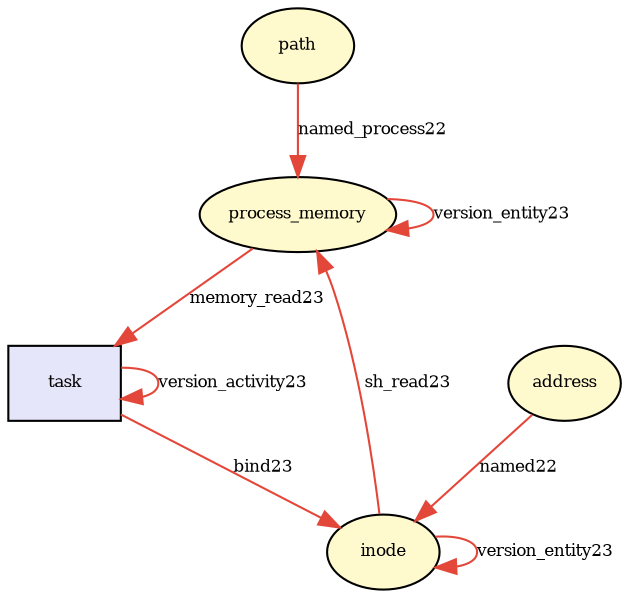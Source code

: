 digraph RGL__DirectedAdjacencyGraph {path[fontsize = 8,label = "path",shape = ellipse, fillcolor="#fffacd", style = filled]

process_memory[fontsize = 8,label = "process_memory",shape = ellipse, fillcolor="#fffacd", style = filled]

path -> process_memory[fontsize = 8,label = "named_process22", color="#e3473a"]

address[fontsize = 8,label = "address",shape = ellipse, fillcolor="#fffacd", style = filled]

inode[fontsize = 8,label = "inode",shape = ellipse, fillcolor="#fffacd", style = filled]

address -> inode[fontsize = 8,label = "named22", color="#e3473a"]

process_memory -> process_memory[fontsize = 8,label = "version_entity23", color="#e3473a"]

inode -> process_memory[fontsize = 8,label = "sh_read23", color="#e3473a"]

task[fontsize = 8,label = "task",shape = rectangle, fillcolor="#e6e6fa", style = filled]

task -> task[fontsize = 8,label = "version_activity23", color="#e3473a"]

process_memory -> task[fontsize = 8,label = "memory_read23", color="#e3473a"]

inode -> inode[fontsize = 8,label = "version_entity23", color="#e3473a"]

task -> inode[fontsize = 8,label = "bind23", color="#e3473a"]

}